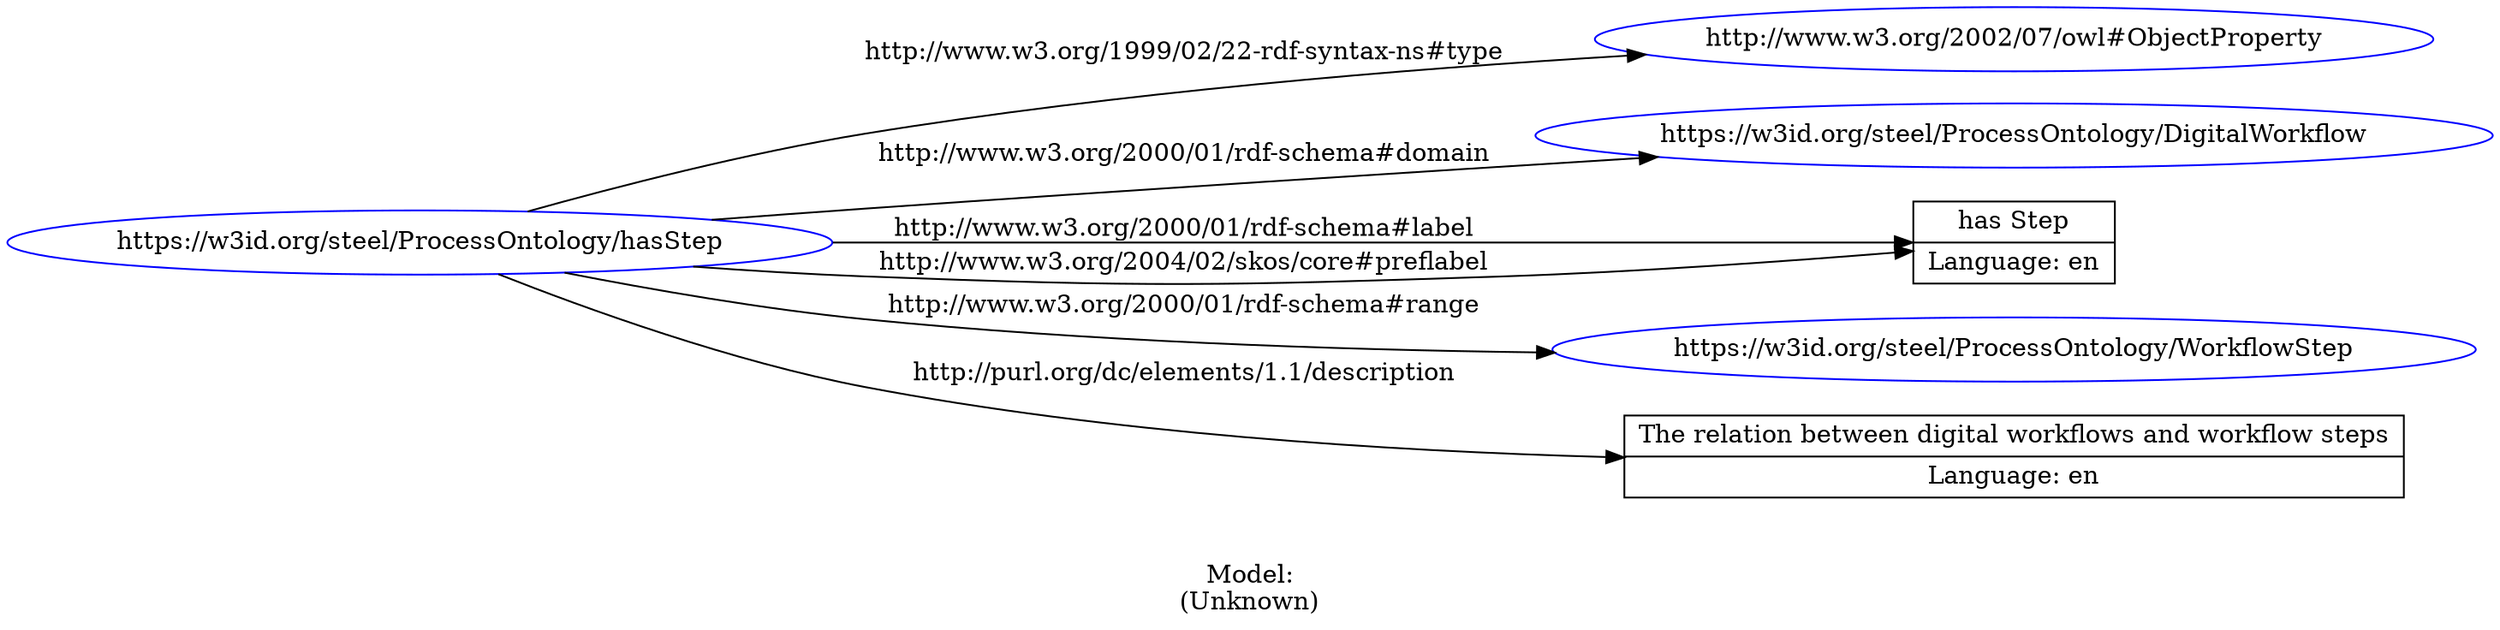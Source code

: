 digraph {
	rankdir = LR;
	charset="utf-8";

	"Rhttps://w3id.org/steel/ProcessOntology/hasStep" -> "Rhttp://www.w3.org/2002/07/owl#ObjectProperty" [ label="http://www.w3.org/1999/02/22-rdf-syntax-ns#type" ];
	"Rhttps://w3id.org/steel/ProcessOntology/hasStep" -> "Rhttps://w3id.org/steel/ProcessOntology/DigitalWorkflow" [ label="http://www.w3.org/2000/01/rdf-schema#domain" ];
	"Rhttps://w3id.org/steel/ProcessOntology/hasStep" -> "Lhas Step|Language: en" [ label="http://www.w3.org/2000/01/rdf-schema#label" ];
	"Rhttps://w3id.org/steel/ProcessOntology/hasStep" -> "Rhttps://w3id.org/steel/ProcessOntology/WorkflowStep" [ label="http://www.w3.org/2000/01/rdf-schema#range" ];
	"Rhttps://w3id.org/steel/ProcessOntology/hasStep" -> "LThe relation between digital workflows and workflow steps|Language: en" [ label="http://purl.org/dc/elements/1.1/description" ];
	"Rhttps://w3id.org/steel/ProcessOntology/hasStep" -> "Lhas Step|Language: en" [ label="http://www.w3.org/2004/02/skos/core#preflabel" ];

	// Resources
	"Rhttps://w3id.org/steel/ProcessOntology/hasStep" [ label="https://w3id.org/steel/ProcessOntology/hasStep", shape = ellipse, color = blue ];
	"Rhttp://www.w3.org/2002/07/owl#ObjectProperty" [ label="http://www.w3.org/2002/07/owl#ObjectProperty", shape = ellipse, color = blue ];
	"Rhttps://w3id.org/steel/ProcessOntology/DigitalWorkflow" [ label="https://w3id.org/steel/ProcessOntology/DigitalWorkflow", shape = ellipse, color = blue ];
	"Rhttps://w3id.org/steel/ProcessOntology/WorkflowStep" [ label="https://w3id.org/steel/ProcessOntology/WorkflowStep", shape = ellipse, color = blue ];

	// Anonymous nodes

	// Literals
	"Lhas Step|Language: en" [ label="has Step|Language: en", shape = record ];
	"LThe relation between digital workflows and workflow steps|Language: en" [ label="The relation between digital workflows and workflow steps|Language: en", shape = record ];

	label="\n\nModel:\n(Unknown)";
}
